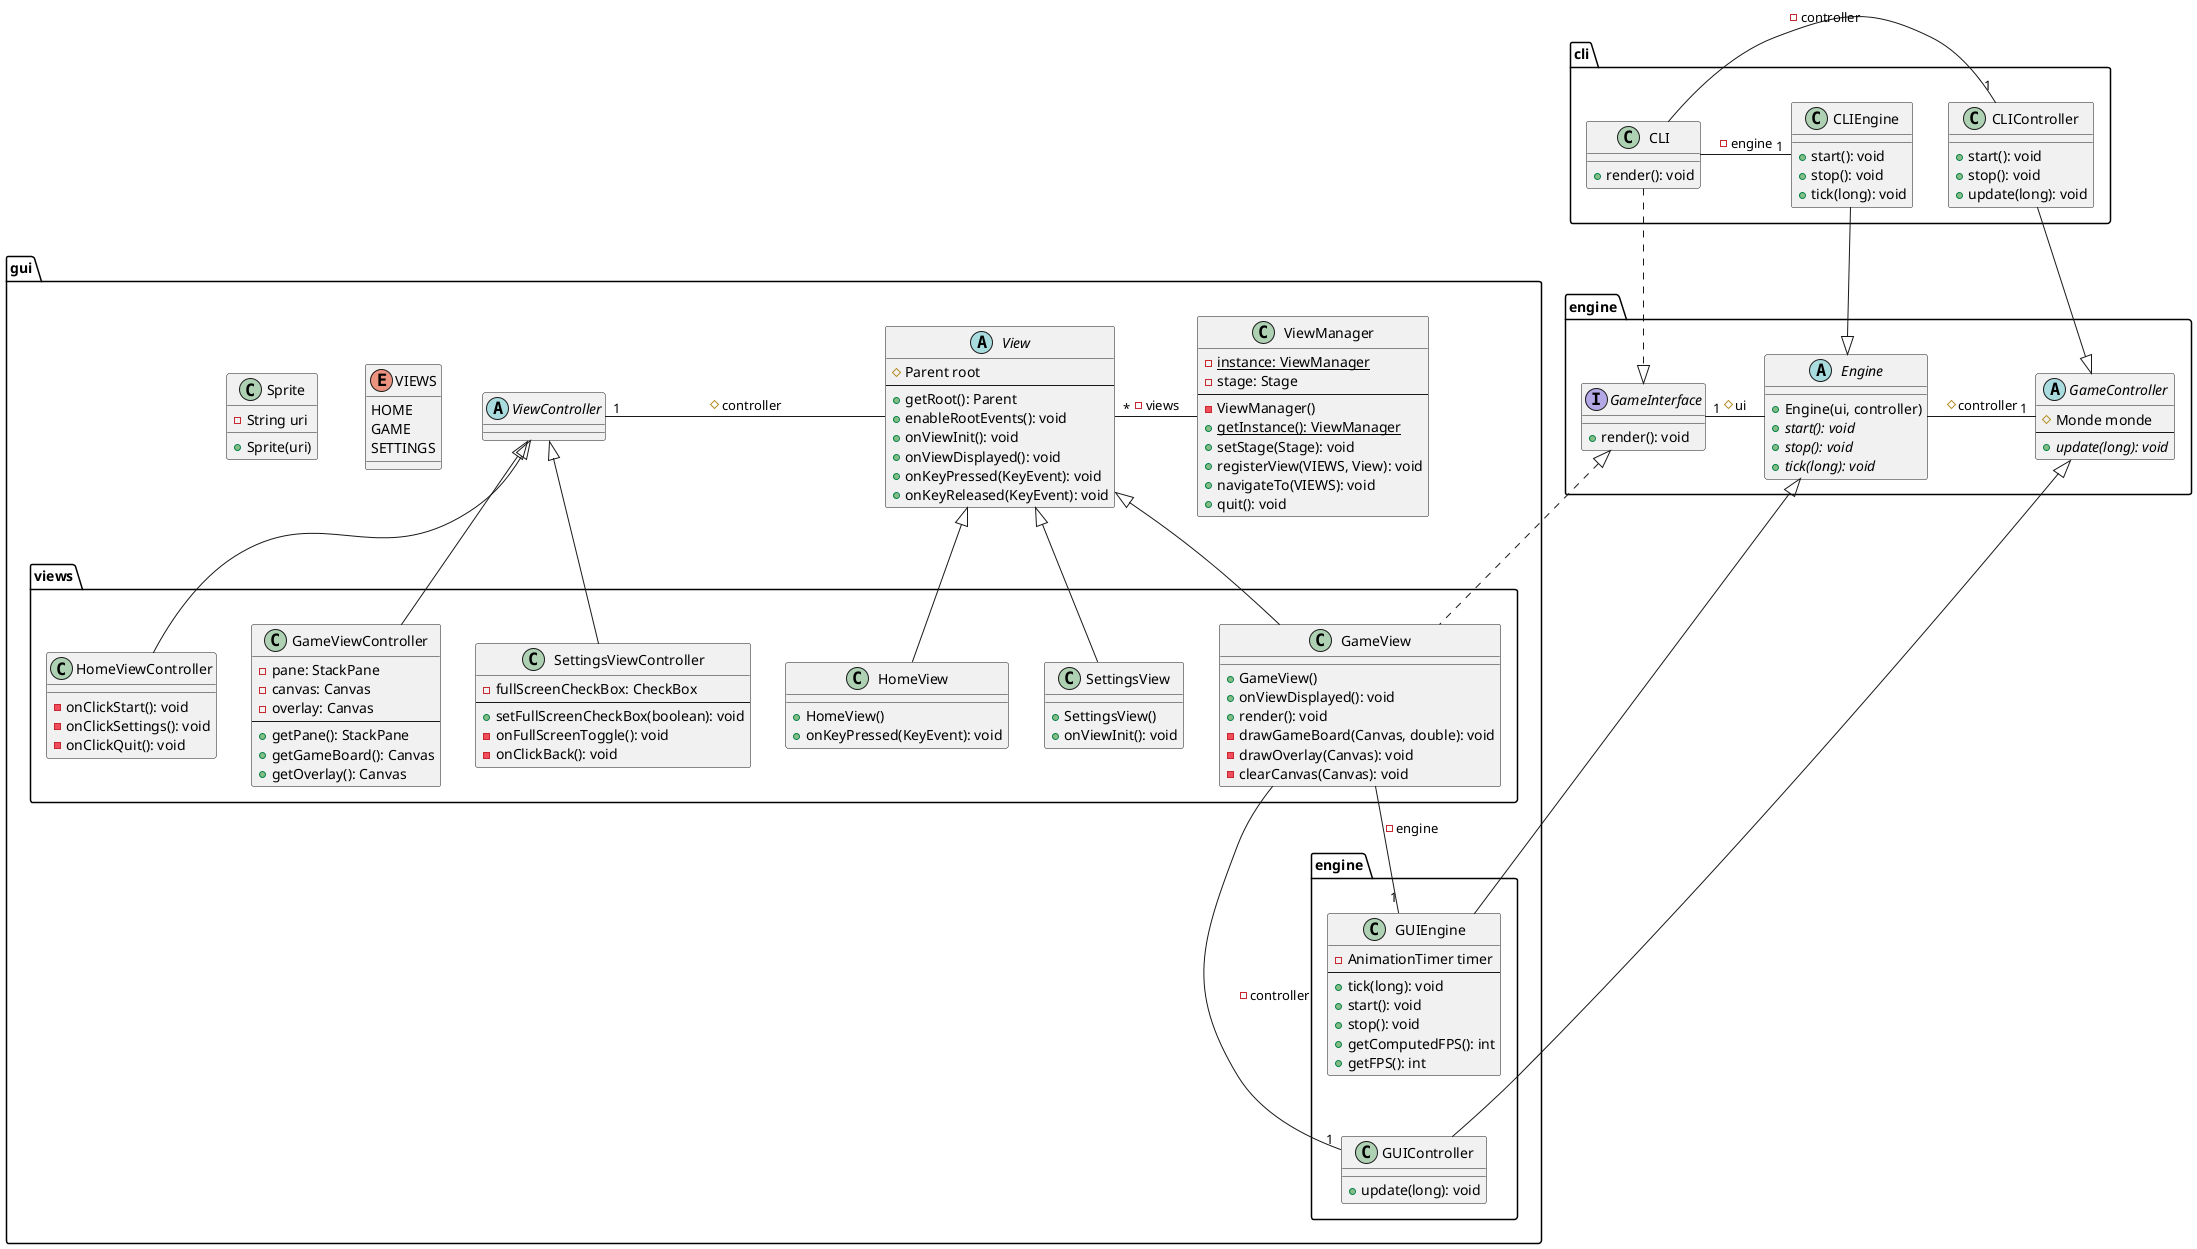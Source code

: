 @startuml

package engine {
    abstract class GameController {
        # Monde monde
        --
        + {abstract} update(long): void
    }

    abstract class Engine {
        + Engine(ui, controller)
        + {abstract} start(): void
        + {abstract} stop(): void
        + {abstract} tick(long): void
    }

    interface GameInterface {
        + render(): void
    }
}

package cli {
    class CLIController {
        + start(): void
        + stop(): void
        + update(long): void
    }

    class CLIEngine {
        + start(): void
        + stop(): void
        + tick(long): void
    }

    class CLI {
        + render(): void
    }
}

package gui {
    abstract class View {
        # Parent root
        --
        + getRoot(): Parent
        + enableRootEvents(): void
        + onViewInit(): void
        + onViewDisplayed(): void
        + onKeyPressed(KeyEvent): void
        + onKeyReleased(KeyEvent): void
    }

    abstract class ViewController {}

    enum VIEWS {
        HOME
        GAME
        SETTINGS
    }

    class ViewManager {
        - {static} instance: ViewManager
        - stage: Stage
        --
        - ViewManager()
        + {static} getInstance(): ViewManager
        + setStage(Stage): void
        + registerView(VIEWS, View): void
        + navigateTo(VIEWS): void
        + quit(): void
    }

    package views {
        class HomeViewController {
            - onClickStart(): void
            - onClickSettings(): void
            - onClickQuit(): void
        }

        class GameViewController {
            - pane: StackPane
            - canvas: Canvas
            - overlay: Canvas
            --
            + getPane(): StackPane
            + getGameBoard(): Canvas
            + getOverlay(): Canvas
        }

        class SettingsViewController {
            - fullScreenCheckBox: CheckBox
            --
            + setFullScreenCheckBox(boolean): void
            - onFullScreenToggle(): void
            - onClickBack(): void
        }

        class HomeView {
            + HomeView()
            + onKeyPressed(KeyEvent): void
        }

        class GameView {
            + GameView()
            + onViewDisplayed(): void
            + render(): void
            - drawGameBoard(Canvas, double): void
            - drawOverlay(Canvas): void
            - clearCanvas(Canvas): void
        }

        class SettingsView {
            + SettingsView()
            + onViewInit(): void
        }
    }

    class Sprite {
        - String uri
        + Sprite(uri)
    }

    package engine {
        class GUIController {
            + update(long): void
        }

        class GUIEngine {
            - AnimationTimer timer
            --
            + tick(long): void
            + start(): void
            + stop(): void
            + getComputedFPS(): int
            + getFPS(): int
        }
    }
}

' engine
Engine -left-"1" GameInterface : # ui
Engine -right-"1" GameController : # controller

' cli
CLIController -down-|> GameController
CLIEngine -down-|> Engine
CLI .down.|> GameInterface
CLI -right-"1" CLIController : - controller
CLI -right-"1" CLIEngine : - engine

' gui
GUIController -up-|> GameController
GUIEngine -up-|> Engine
GameView .up.|> GameInterface
GameView --"1" GUIController : - controller
GameView --"1" GUIEngine : - engine
GUIEngine -down[hidden]- GUIController

View -left-"1" ViewController : # controller
ViewManager -left-"*" View : - views

' gui views
HomeViewController -up-|> ViewController
HomeView -up-|> View
GameViewController -up-|> ViewController
GameView -up-|> View
SettingsViewController -up-|> ViewController
SettingsView -up-|> View

@enduml
